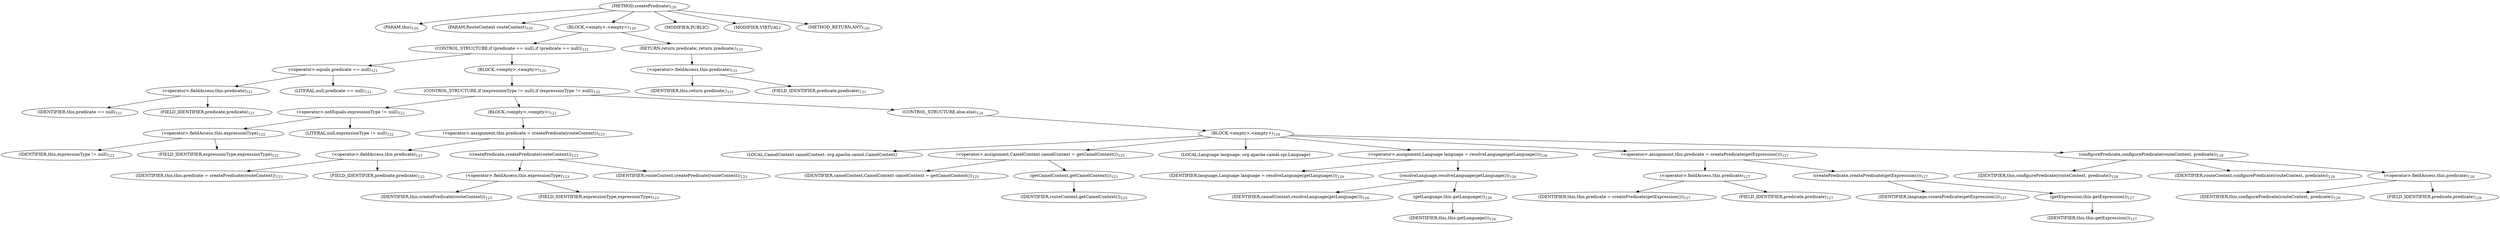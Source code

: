 digraph "createPredicate" {  
"286" [label = <(METHOD,createPredicate)<SUB>120</SUB>> ]
"26" [label = <(PARAM,this)<SUB>120</SUB>> ]
"287" [label = <(PARAM,RouteContext routeContext)<SUB>120</SUB>> ]
"288" [label = <(BLOCK,&lt;empty&gt;,&lt;empty&gt;)<SUB>120</SUB>> ]
"289" [label = <(CONTROL_STRUCTURE,if (predicate == null),if (predicate == null))<SUB>121</SUB>> ]
"290" [label = <(&lt;operator&gt;.equals,predicate == null)<SUB>121</SUB>> ]
"291" [label = <(&lt;operator&gt;.fieldAccess,this.predicate)<SUB>121</SUB>> ]
"292" [label = <(IDENTIFIER,this,predicate == null)<SUB>121</SUB>> ]
"293" [label = <(FIELD_IDENTIFIER,predicate,predicate)<SUB>121</SUB>> ]
"294" [label = <(LITERAL,null,predicate == null)<SUB>121</SUB>> ]
"295" [label = <(BLOCK,&lt;empty&gt;,&lt;empty&gt;)<SUB>121</SUB>> ]
"296" [label = <(CONTROL_STRUCTURE,if (expressionType != null),if (expressionType != null))<SUB>122</SUB>> ]
"297" [label = <(&lt;operator&gt;.notEquals,expressionType != null)<SUB>122</SUB>> ]
"298" [label = <(&lt;operator&gt;.fieldAccess,this.expressionType)<SUB>122</SUB>> ]
"299" [label = <(IDENTIFIER,this,expressionType != null)<SUB>122</SUB>> ]
"300" [label = <(FIELD_IDENTIFIER,expressionType,expressionType)<SUB>122</SUB>> ]
"301" [label = <(LITERAL,null,expressionType != null)<SUB>122</SUB>> ]
"302" [label = <(BLOCK,&lt;empty&gt;,&lt;empty&gt;)<SUB>122</SUB>> ]
"303" [label = <(&lt;operator&gt;.assignment,this.predicate = createPredicate(routeContext))<SUB>123</SUB>> ]
"304" [label = <(&lt;operator&gt;.fieldAccess,this.predicate)<SUB>123</SUB>> ]
"305" [label = <(IDENTIFIER,this,this.predicate = createPredicate(routeContext))<SUB>123</SUB>> ]
"306" [label = <(FIELD_IDENTIFIER,predicate,predicate)<SUB>123</SUB>> ]
"307" [label = <(createPredicate,createPredicate(routeContext))<SUB>123</SUB>> ]
"308" [label = <(&lt;operator&gt;.fieldAccess,this.expressionType)<SUB>123</SUB>> ]
"309" [label = <(IDENTIFIER,this,createPredicate(routeContext))<SUB>123</SUB>> ]
"310" [label = <(FIELD_IDENTIFIER,expressionType,expressionType)<SUB>123</SUB>> ]
"311" [label = <(IDENTIFIER,routeContext,createPredicate(routeContext))<SUB>123</SUB>> ]
"312" [label = <(CONTROL_STRUCTURE,else,else)<SUB>124</SUB>> ]
"313" [label = <(BLOCK,&lt;empty&gt;,&lt;empty&gt;)<SUB>124</SUB>> ]
"314" [label = <(LOCAL,CamelContext camelContext: org.apache.camel.CamelContext)> ]
"315" [label = <(&lt;operator&gt;.assignment,CamelContext camelContext = getCamelContext())<SUB>125</SUB>> ]
"316" [label = <(IDENTIFIER,camelContext,CamelContext camelContext = getCamelContext())<SUB>125</SUB>> ]
"317" [label = <(getCamelContext,getCamelContext())<SUB>125</SUB>> ]
"318" [label = <(IDENTIFIER,routeContext,getCamelContext())<SUB>125</SUB>> ]
"319" [label = <(LOCAL,Language language: org.apache.camel.spi.Language)> ]
"320" [label = <(&lt;operator&gt;.assignment,Language language = resolveLanguage(getLanguage()))<SUB>126</SUB>> ]
"321" [label = <(IDENTIFIER,language,Language language = resolveLanguage(getLanguage()))<SUB>126</SUB>> ]
"322" [label = <(resolveLanguage,resolveLanguage(getLanguage()))<SUB>126</SUB>> ]
"323" [label = <(IDENTIFIER,camelContext,resolveLanguage(getLanguage()))<SUB>126</SUB>> ]
"324" [label = <(getLanguage,this.getLanguage())<SUB>126</SUB>> ]
"25" [label = <(IDENTIFIER,this,this.getLanguage())<SUB>126</SUB>> ]
"325" [label = <(&lt;operator&gt;.assignment,this.predicate = createPredicate(getExpression()))<SUB>127</SUB>> ]
"326" [label = <(&lt;operator&gt;.fieldAccess,this.predicate)<SUB>127</SUB>> ]
"327" [label = <(IDENTIFIER,this,this.predicate = createPredicate(getExpression()))<SUB>127</SUB>> ]
"328" [label = <(FIELD_IDENTIFIER,predicate,predicate)<SUB>127</SUB>> ]
"329" [label = <(createPredicate,createPredicate(getExpression()))<SUB>127</SUB>> ]
"330" [label = <(IDENTIFIER,language,createPredicate(getExpression()))<SUB>127</SUB>> ]
"331" [label = <(getExpression,this.getExpression())<SUB>127</SUB>> ]
"27" [label = <(IDENTIFIER,this,this.getExpression())<SUB>127</SUB>> ]
"332" [label = <(configurePredicate,configurePredicate(routeContext, predicate))<SUB>128</SUB>> ]
"28" [label = <(IDENTIFIER,this,configurePredicate(routeContext, predicate))<SUB>128</SUB>> ]
"333" [label = <(IDENTIFIER,routeContext,configurePredicate(routeContext, predicate))<SUB>128</SUB>> ]
"334" [label = <(&lt;operator&gt;.fieldAccess,this.predicate)<SUB>128</SUB>> ]
"335" [label = <(IDENTIFIER,this,configurePredicate(routeContext, predicate))<SUB>128</SUB>> ]
"336" [label = <(FIELD_IDENTIFIER,predicate,predicate)<SUB>128</SUB>> ]
"337" [label = <(RETURN,return predicate;,return predicate;)<SUB>131</SUB>> ]
"338" [label = <(&lt;operator&gt;.fieldAccess,this.predicate)<SUB>131</SUB>> ]
"339" [label = <(IDENTIFIER,this,return predicate;)<SUB>131</SUB>> ]
"340" [label = <(FIELD_IDENTIFIER,predicate,predicate)<SUB>131</SUB>> ]
"341" [label = <(MODIFIER,PUBLIC)> ]
"342" [label = <(MODIFIER,VIRTUAL)> ]
"343" [label = <(METHOD_RETURN,ANY)<SUB>120</SUB>> ]
  "286" -> "26" 
  "286" -> "287" 
  "286" -> "288" 
  "286" -> "341" 
  "286" -> "342" 
  "286" -> "343" 
  "288" -> "289" 
  "288" -> "337" 
  "289" -> "290" 
  "289" -> "295" 
  "290" -> "291" 
  "290" -> "294" 
  "291" -> "292" 
  "291" -> "293" 
  "295" -> "296" 
  "296" -> "297" 
  "296" -> "302" 
  "296" -> "312" 
  "297" -> "298" 
  "297" -> "301" 
  "298" -> "299" 
  "298" -> "300" 
  "302" -> "303" 
  "303" -> "304" 
  "303" -> "307" 
  "304" -> "305" 
  "304" -> "306" 
  "307" -> "308" 
  "307" -> "311" 
  "308" -> "309" 
  "308" -> "310" 
  "312" -> "313" 
  "313" -> "314" 
  "313" -> "315" 
  "313" -> "319" 
  "313" -> "320" 
  "313" -> "325" 
  "313" -> "332" 
  "315" -> "316" 
  "315" -> "317" 
  "317" -> "318" 
  "320" -> "321" 
  "320" -> "322" 
  "322" -> "323" 
  "322" -> "324" 
  "324" -> "25" 
  "325" -> "326" 
  "325" -> "329" 
  "326" -> "327" 
  "326" -> "328" 
  "329" -> "330" 
  "329" -> "331" 
  "331" -> "27" 
  "332" -> "28" 
  "332" -> "333" 
  "332" -> "334" 
  "334" -> "335" 
  "334" -> "336" 
  "337" -> "338" 
  "338" -> "339" 
  "338" -> "340" 
}
